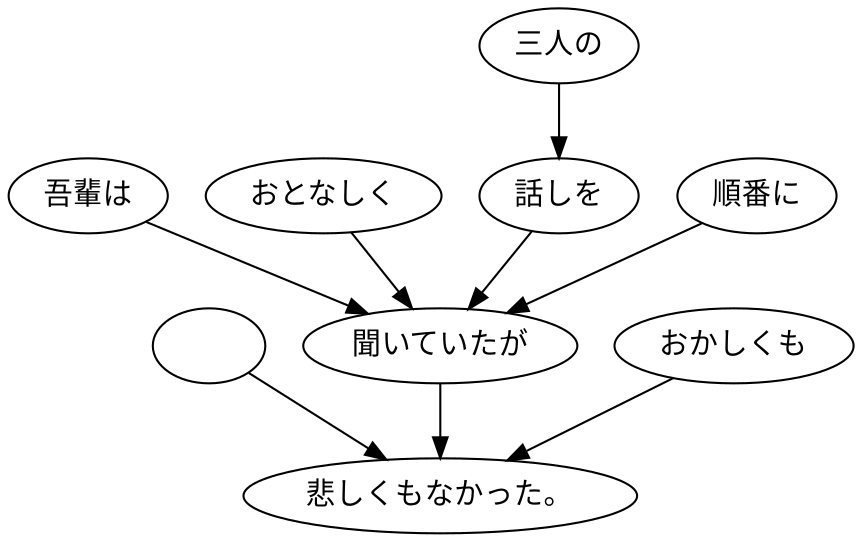 digraph graph1249 {
	node0 [label="　"];
	node1 [label="吾輩は"];
	node2 [label="おとなしく"];
	node3 [label="三人の"];
	node4 [label="話しを"];
	node5 [label="順番に"];
	node6 [label="聞いていたが"];
	node7 [label="おかしくも"];
	node8 [label="悲しくもなかった。"];
	node0 -> node8;
	node1 -> node6;
	node2 -> node6;
	node3 -> node4;
	node4 -> node6;
	node5 -> node6;
	node6 -> node8;
	node7 -> node8;
}
